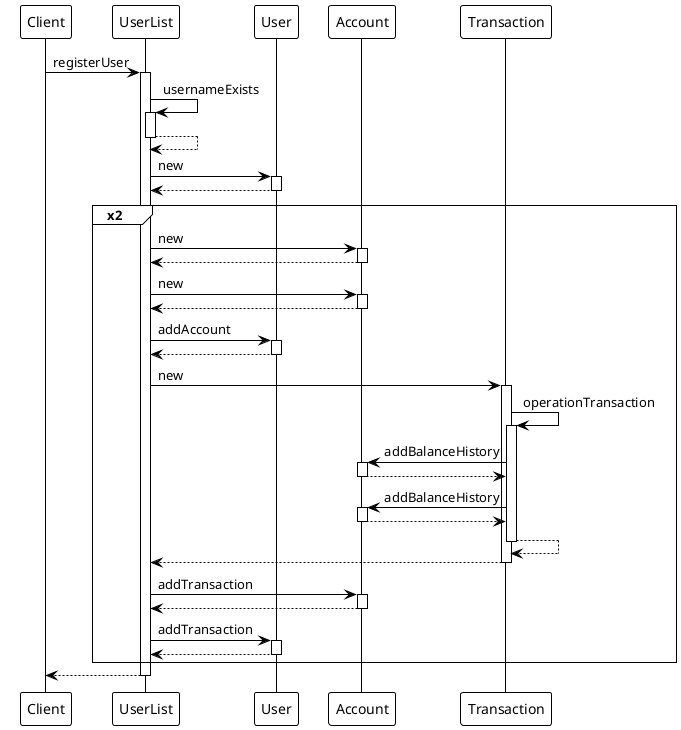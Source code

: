 @startuml
!theme plain

participant Client
Client -> UserList : registerUser
activate UserList
UserList -> UserList : usernameExists
activate UserList
UserList --> UserList :
deactivate UserList
UserList -> User : new 
activate User
User --> UserList : 
deactivate User
group x2
UserList -> Account : new 
activate Account
Account --> UserList :
deactivate Account
UserList -> Account : new
activate Account
Account --> UserList : 
deactivate Account
UserList -> User : addAccount
activate User
User --> UserList
deactivate User
UserList -> Transaction : new
activate Transaction
Transaction -> Transaction : operationTransaction
activate Transaction
Transaction -> Account : addBalanceHistory
activate Account
Account --> Transaction
deactivate Account
Transaction -> Account : addBalanceHistory
activate Account
Account --> Transaction
deactivate Account
Transaction --> Transaction
deactivate Transaction
Transaction --> UserList
deactivate Transaction
UserList -> Account : addTransaction
activate Account
Account --> UserList
deactivate Account
UserList -> User : addTransaction
activate User
User --> UserList
deactivate User
end
return

@enduml

